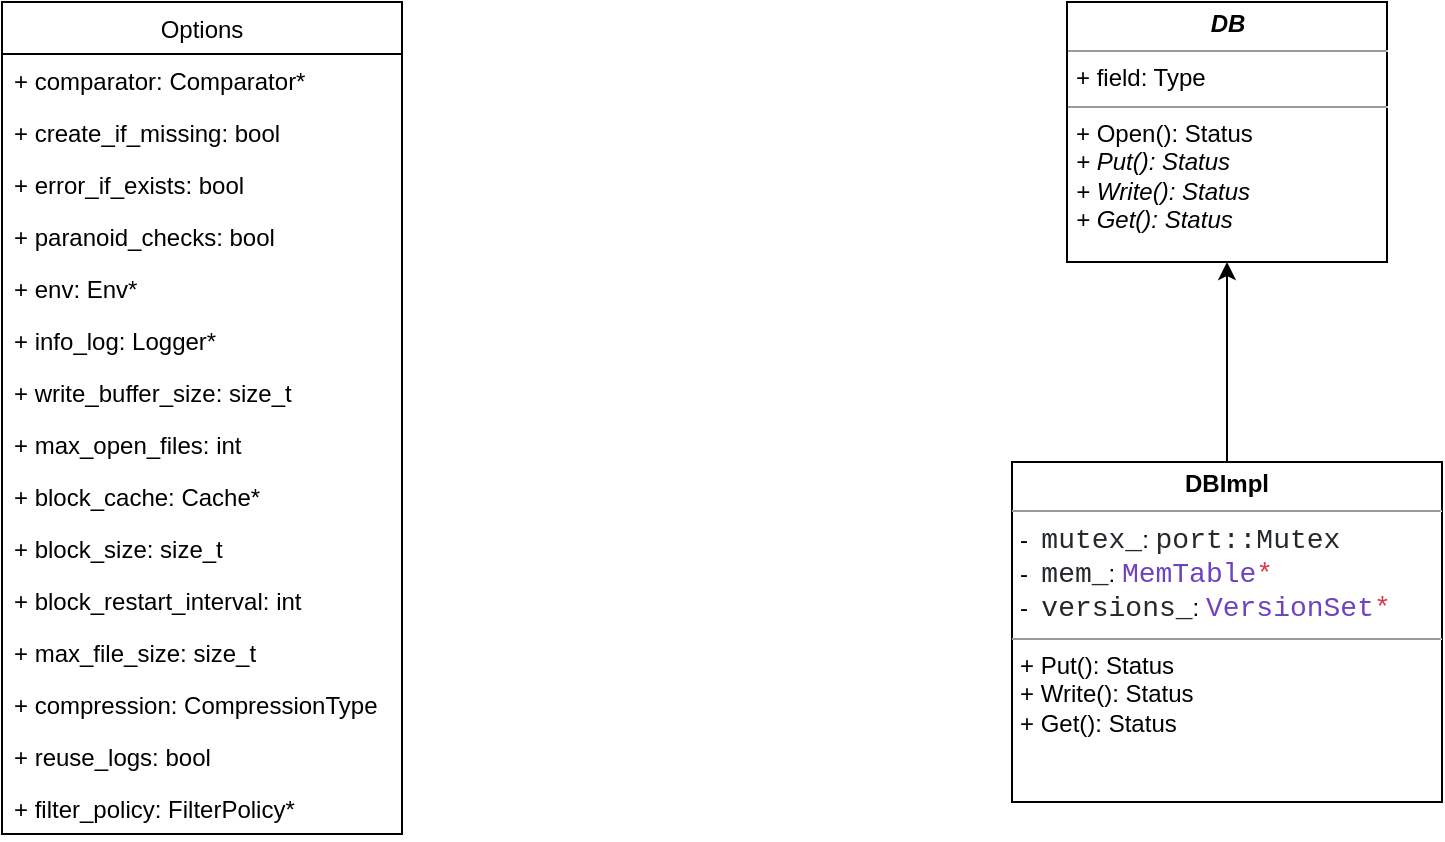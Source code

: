 <mxfile version="15.3.2" type="github">
  <diagram id="aNB2s8hnsmLgqeRG0yei" name="Page-1">
    <mxGraphModel dx="2377" dy="835" grid="1" gridSize="10" guides="1" tooltips="1" connect="1" arrows="1" fold="1" page="1" pageScale="1" pageWidth="827" pageHeight="1169" math="0" shadow="0">
      <root>
        <mxCell id="0" />
        <mxCell id="1" parent="0" />
        <mxCell id="K-D5PUVO4IqI1pNS1EGV-6" style="edgeStyle=orthogonalEdgeStyle;rounded=0;orthogonalLoop=1;jettySize=auto;html=1;entryX=0.5;entryY=1;entryDx=0;entryDy=0;" edge="1" parent="1" source="K-D5PUVO4IqI1pNS1EGV-2" target="K-D5PUVO4IqI1pNS1EGV-4">
          <mxGeometry relative="1" as="geometry" />
        </mxCell>
        <mxCell id="K-D5PUVO4IqI1pNS1EGV-2" value="&lt;p style=&quot;margin: 0px ; margin-top: 4px ; text-align: center&quot;&gt;&lt;b&gt;DBImpl&lt;/b&gt;&lt;/p&gt;&lt;hr size=&quot;1&quot;&gt;&lt;p style=&quot;margin: 0px ; margin-left: 4px&quot;&gt;-&amp;nbsp;&amp;nbsp;&lt;span style=&quot;background-color: rgb(255 , 255 , 255) ; color: rgb(36 , 41 , 46) ; font-family: &amp;#34;consolas&amp;#34; , &amp;#34;courier new&amp;#34; , monospace ; font-size: 14px&quot;&gt;mutex_&lt;/span&gt;&lt;span&gt;:&amp;nbsp;&lt;/span&gt;&lt;span style=&quot;background-color: rgb(255 , 255 , 255) ; color: rgb(36 , 41 , 46) ; font-family: &amp;#34;consolas&amp;#34; , &amp;#34;courier new&amp;#34; , monospace ; font-size: 14px&quot;&gt;port&lt;/span&gt;&lt;span style=&quot;background-color: rgb(255 , 255 , 255) ; color: rgb(36 , 41 , 46) ; font-family: &amp;#34;consolas&amp;#34; , &amp;#34;courier new&amp;#34; , monospace ; font-size: 14px&quot;&gt;::Mutex&lt;/span&gt;&lt;/p&gt;&lt;p style=&quot;margin: 0px ; margin-left: 4px&quot;&gt;-&amp;nbsp;&amp;nbsp;&lt;span style=&quot;background-color: rgb(255 , 255 , 255) ; color: rgb(36 , 41 , 46) ; font-family: &amp;#34;consolas&amp;#34; , &amp;#34;courier new&amp;#34; , monospace ; font-size: 14px&quot;&gt;mem_&lt;/span&gt;&lt;span&gt;:&amp;nbsp;&lt;/span&gt;&lt;span style=&quot;font-family: &amp;#34;consolas&amp;#34; , &amp;#34;courier new&amp;#34; , monospace ; font-size: 14px ; color: rgb(111 , 66 , 193)&quot;&gt;MemTable&lt;/span&gt;&lt;span style=&quot;font-family: &amp;#34;consolas&amp;#34; , &amp;#34;courier new&amp;#34; , monospace ; font-size: 14px ; color: rgb(215 , 58 , 73)&quot;&gt;*&lt;/span&gt;&lt;/p&gt;&lt;p style=&quot;margin: 0px ; margin-left: 4px&quot;&gt;-&amp;nbsp;&amp;nbsp;&lt;span style=&quot;background-color: rgb(255 , 255 , 255) ; color: rgb(36 , 41 , 46) ; font-family: &amp;#34;consolas&amp;#34; , &amp;#34;courier new&amp;#34; , monospace ; font-size: 14px&quot;&gt;versions_&lt;/span&gt;&lt;span&gt;:&amp;nbsp;&lt;/span&gt;&lt;span style=&quot;font-family: &amp;#34;consolas&amp;#34; , &amp;#34;courier new&amp;#34; , monospace ; font-size: 14px ; color: rgb(111 , 66 , 193)&quot;&gt;VersionSet&lt;/span&gt;&lt;span style=&quot;color: rgb(215 , 58 , 73) ; font-family: &amp;#34;consolas&amp;#34; , &amp;#34;courier new&amp;#34; , monospace ; font-size: 14px&quot;&gt;*&lt;/span&gt;&lt;/p&gt;&lt;hr size=&quot;1&quot;&gt;&lt;p style=&quot;margin: 0px 0px 0px 4px&quot;&gt;+ Put(): Status&lt;/p&gt;&lt;p style=&quot;margin: 0px 0px 0px 4px&quot;&gt;+ Write(): Status&lt;/p&gt;&lt;p style=&quot;margin: 0px 0px 0px 4px&quot;&gt;+ Get(): Status&lt;/p&gt;&lt;p style=&quot;margin: 0px 0px 0px 4px&quot;&gt;&lt;br&gt;&lt;/p&gt;" style="verticalAlign=top;align=left;overflow=fill;fontSize=12;fontFamily=Helvetica;html=1;" vertex="1" parent="1">
          <mxGeometry x="295" y="380" width="215" height="170" as="geometry" />
        </mxCell>
        <mxCell id="K-D5PUVO4IqI1pNS1EGV-4" value="&lt;p style=&quot;margin: 0px ; margin-top: 4px ; text-align: center&quot;&gt;&lt;b&gt;&lt;i&gt;DB&lt;/i&gt;&lt;/b&gt;&lt;/p&gt;&lt;hr size=&quot;1&quot;&gt;&lt;p style=&quot;margin: 0px ; margin-left: 4px&quot;&gt;+ field: Type&lt;/p&gt;&lt;hr size=&quot;1&quot;&gt;&lt;p style=&quot;margin: 0px ; margin-left: 4px&quot;&gt;+ Open(): Status&lt;i&gt;&lt;br&gt;&lt;/i&gt;&lt;/p&gt;&lt;p style=&quot;margin: 0px ; margin-left: 4px&quot;&gt;&lt;i&gt;+ Put(): Status&lt;/i&gt;&lt;/p&gt;&lt;p style=&quot;margin: 0px ; margin-left: 4px&quot;&gt;&lt;i&gt;+ Write(): Status&lt;/i&gt;&lt;/p&gt;&lt;p style=&quot;margin: 0px ; margin-left: 4px&quot;&gt;&lt;i&gt;+ Get(): Status&lt;/i&gt;&lt;br&gt;&lt;/p&gt;&lt;p style=&quot;margin: 0px ; margin-left: 4px&quot;&gt;&lt;br&gt;&lt;/p&gt;&lt;p style=&quot;margin: 0px ; margin-left: 4px&quot;&gt;&lt;br&gt;&lt;/p&gt;" style="verticalAlign=top;align=left;overflow=fill;fontSize=12;fontFamily=Helvetica;html=1;" vertex="1" parent="1">
          <mxGeometry x="322.5" y="150" width="160" height="130" as="geometry" />
        </mxCell>
        <mxCell id="K-D5PUVO4IqI1pNS1EGV-8" value="Options" style="swimlane;fontStyle=0;childLayout=stackLayout;horizontal=1;startSize=26;fillColor=none;horizontalStack=0;resizeParent=1;resizeParentMax=0;resizeLast=0;collapsible=1;marginBottom=0;" vertex="1" parent="1">
          <mxGeometry x="-210" y="150" width="200" height="416" as="geometry" />
        </mxCell>
        <mxCell id="K-D5PUVO4IqI1pNS1EGV-9" value="+ comparator: Comparator*" style="text;strokeColor=none;fillColor=none;align=left;verticalAlign=top;spacingLeft=4;spacingRight=4;overflow=hidden;rotatable=0;points=[[0,0.5],[1,0.5]];portConstraint=eastwest;" vertex="1" parent="K-D5PUVO4IqI1pNS1EGV-8">
          <mxGeometry y="26" width="200" height="26" as="geometry" />
        </mxCell>
        <mxCell id="K-D5PUVO4IqI1pNS1EGV-13" value="+ create_if_missing: bool&#xa;" style="text;strokeColor=none;fillColor=none;align=left;verticalAlign=top;spacingLeft=4;spacingRight=4;overflow=hidden;rotatable=0;points=[[0,0.5],[1,0.5]];portConstraint=eastwest;" vertex="1" parent="K-D5PUVO4IqI1pNS1EGV-8">
          <mxGeometry y="52" width="200" height="26" as="geometry" />
        </mxCell>
        <mxCell id="K-D5PUVO4IqI1pNS1EGV-10" value="+ error_if_exists: bool" style="text;strokeColor=none;fillColor=none;align=left;verticalAlign=top;spacingLeft=4;spacingRight=4;overflow=hidden;rotatable=0;points=[[0,0.5],[1,0.5]];portConstraint=eastwest;" vertex="1" parent="K-D5PUVO4IqI1pNS1EGV-8">
          <mxGeometry y="78" width="200" height="26" as="geometry" />
        </mxCell>
        <mxCell id="K-D5PUVO4IqI1pNS1EGV-22" value="+ paranoid_checks: bool&#xa;" style="text;strokeColor=none;fillColor=none;align=left;verticalAlign=top;spacingLeft=4;spacingRight=4;overflow=hidden;rotatable=0;points=[[0,0.5],[1,0.5]];portConstraint=eastwest;" vertex="1" parent="K-D5PUVO4IqI1pNS1EGV-8">
          <mxGeometry y="104" width="200" height="26" as="geometry" />
        </mxCell>
        <mxCell id="K-D5PUVO4IqI1pNS1EGV-21" value="+ env: Env*&#xa;" style="text;strokeColor=none;fillColor=none;align=left;verticalAlign=top;spacingLeft=4;spacingRight=4;overflow=hidden;rotatable=0;points=[[0,0.5],[1,0.5]];portConstraint=eastwest;" vertex="1" parent="K-D5PUVO4IqI1pNS1EGV-8">
          <mxGeometry y="130" width="200" height="26" as="geometry" />
        </mxCell>
        <mxCell id="K-D5PUVO4IqI1pNS1EGV-19" value="+ info_log: Logger*&#xa;" style="text;strokeColor=none;fillColor=none;align=left;verticalAlign=top;spacingLeft=4;spacingRight=4;overflow=hidden;rotatable=0;points=[[0,0.5],[1,0.5]];portConstraint=eastwest;" vertex="1" parent="K-D5PUVO4IqI1pNS1EGV-8">
          <mxGeometry y="156" width="200" height="26" as="geometry" />
        </mxCell>
        <mxCell id="K-D5PUVO4IqI1pNS1EGV-11" value="+ write_buffer_size: size_t&#xa;" style="text;strokeColor=none;fillColor=none;align=left;verticalAlign=top;spacingLeft=4;spacingRight=4;overflow=hidden;rotatable=0;points=[[0,0.5],[1,0.5]];portConstraint=eastwest;" vertex="1" parent="K-D5PUVO4IqI1pNS1EGV-8">
          <mxGeometry y="182" width="200" height="26" as="geometry" />
        </mxCell>
        <mxCell id="K-D5PUVO4IqI1pNS1EGV-24" value="+ max_open_files: int&#xa;" style="text;strokeColor=none;fillColor=none;align=left;verticalAlign=top;spacingLeft=4;spacingRight=4;overflow=hidden;rotatable=0;points=[[0,0.5],[1,0.5]];portConstraint=eastwest;" vertex="1" parent="K-D5PUVO4IqI1pNS1EGV-8">
          <mxGeometry y="208" width="200" height="26" as="geometry" />
        </mxCell>
        <mxCell id="K-D5PUVO4IqI1pNS1EGV-25" value="+ block_cache: Cache*&#xa;" style="text;strokeColor=none;fillColor=none;align=left;verticalAlign=top;spacingLeft=4;spacingRight=4;overflow=hidden;rotatable=0;points=[[0,0.5],[1,0.5]];portConstraint=eastwest;" vertex="1" parent="K-D5PUVO4IqI1pNS1EGV-8">
          <mxGeometry y="234" width="200" height="26" as="geometry" />
        </mxCell>
        <mxCell id="K-D5PUVO4IqI1pNS1EGV-26" value="+ block_size: size_t&#xa;" style="text;strokeColor=none;fillColor=none;align=left;verticalAlign=top;spacingLeft=4;spacingRight=4;overflow=hidden;rotatable=0;points=[[0,0.5],[1,0.5]];portConstraint=eastwest;" vertex="1" parent="K-D5PUVO4IqI1pNS1EGV-8">
          <mxGeometry y="260" width="200" height="26" as="geometry" />
        </mxCell>
        <mxCell id="K-D5PUVO4IqI1pNS1EGV-27" value="+ block_restart_interval: int&#xa;" style="text;strokeColor=none;fillColor=none;align=left;verticalAlign=top;spacingLeft=4;spacingRight=4;overflow=hidden;rotatable=0;points=[[0,0.5],[1,0.5]];portConstraint=eastwest;" vertex="1" parent="K-D5PUVO4IqI1pNS1EGV-8">
          <mxGeometry y="286" width="200" height="26" as="geometry" />
        </mxCell>
        <mxCell id="K-D5PUVO4IqI1pNS1EGV-28" value="+ max_file_size: size_t&#xa;" style="text;strokeColor=none;fillColor=none;align=left;verticalAlign=top;spacingLeft=4;spacingRight=4;overflow=hidden;rotatable=0;points=[[0,0.5],[1,0.5]];portConstraint=eastwest;" vertex="1" parent="K-D5PUVO4IqI1pNS1EGV-8">
          <mxGeometry y="312" width="200" height="26" as="geometry" />
        </mxCell>
        <mxCell id="K-D5PUVO4IqI1pNS1EGV-29" value="+ compression: CompressionType&#xa;" style="text;strokeColor=none;fillColor=none;align=left;verticalAlign=top;spacingLeft=4;spacingRight=4;overflow=hidden;rotatable=0;points=[[0,0.5],[1,0.5]];portConstraint=eastwest;" vertex="1" parent="K-D5PUVO4IqI1pNS1EGV-8">
          <mxGeometry y="338" width="200" height="26" as="geometry" />
        </mxCell>
        <mxCell id="K-D5PUVO4IqI1pNS1EGV-23" value="+ reuse_logs: bool&#xa;" style="text;strokeColor=none;fillColor=none;align=left;verticalAlign=top;spacingLeft=4;spacingRight=4;overflow=hidden;rotatable=0;points=[[0,0.5],[1,0.5]];portConstraint=eastwest;" vertex="1" parent="K-D5PUVO4IqI1pNS1EGV-8">
          <mxGeometry y="364" width="200" height="26" as="geometry" />
        </mxCell>
        <mxCell id="K-D5PUVO4IqI1pNS1EGV-20" value="+ filter_policy: FilterPolicy*&#xa;" style="text;strokeColor=none;fillColor=none;align=left;verticalAlign=top;spacingLeft=4;spacingRight=4;overflow=hidden;rotatable=0;points=[[0,0.5],[1,0.5]];portConstraint=eastwest;" vertex="1" parent="K-D5PUVO4IqI1pNS1EGV-8">
          <mxGeometry y="390" width="200" height="26" as="geometry" />
        </mxCell>
      </root>
    </mxGraphModel>
  </diagram>
</mxfile>
